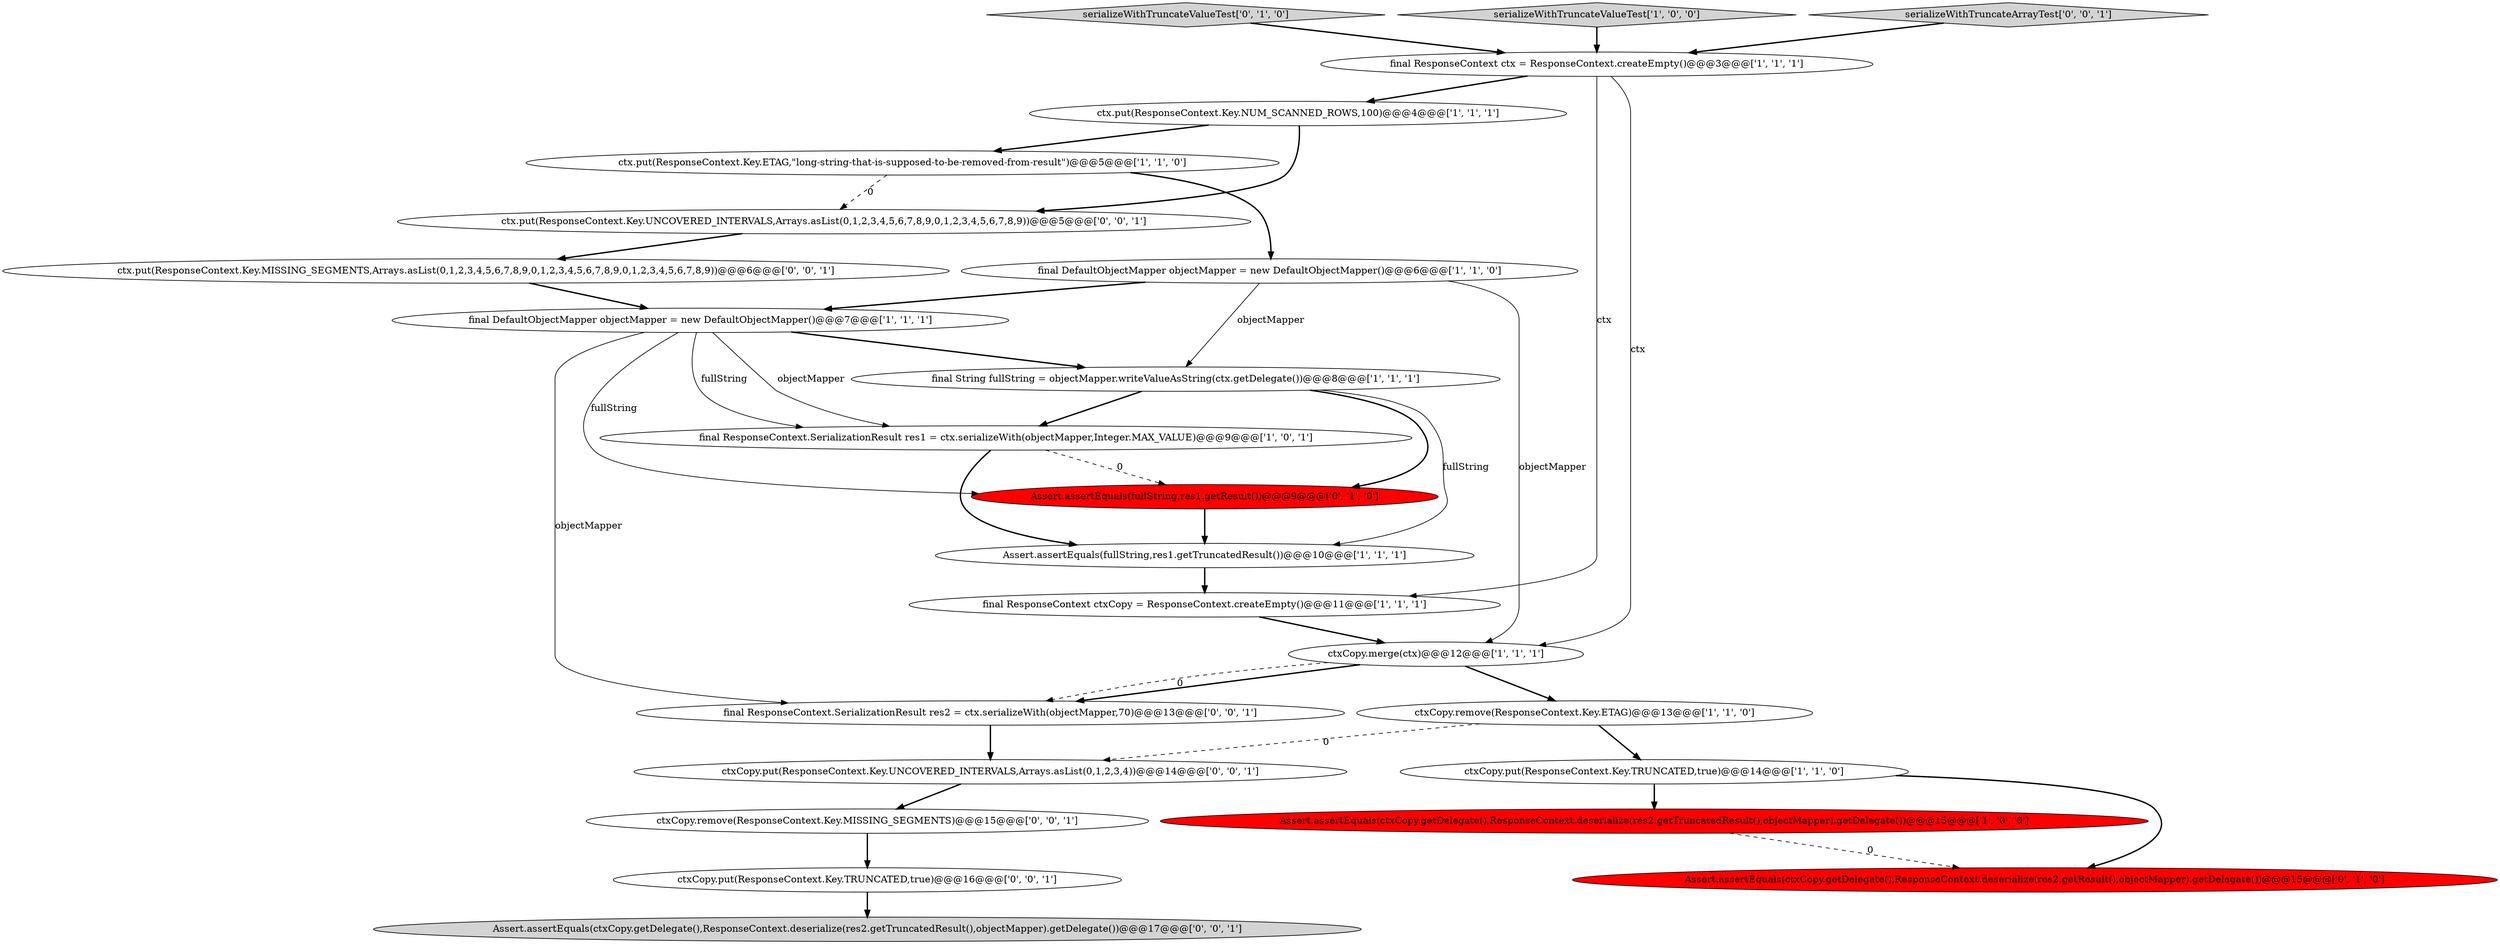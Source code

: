 digraph {
8 [style = filled, label = "ctx.put(ResponseContext.Key.ETAG,\"long-string-that-is-supposed-to-be-removed-from-result\")@@@5@@@['1', '1', '0']", fillcolor = white, shape = ellipse image = "AAA0AAABBB1BBB"];
3 [style = filled, label = "ctx.put(ResponseContext.Key.NUM_SCANNED_ROWS,100)@@@4@@@['1', '1', '1']", fillcolor = white, shape = ellipse image = "AAA0AAABBB1BBB"];
21 [style = filled, label = "ctxCopy.put(ResponseContext.Key.UNCOVERED_INTERVALS,Arrays.asList(0,1,2,3,4))@@@14@@@['0', '0', '1']", fillcolor = white, shape = ellipse image = "AAA0AAABBB3BBB"];
2 [style = filled, label = "Assert.assertEquals(fullString,res1.getTruncatedResult())@@@10@@@['1', '1', '1']", fillcolor = white, shape = ellipse image = "AAA0AAABBB1BBB"];
9 [style = filled, label = "final DefaultObjectMapper objectMapper = new DefaultObjectMapper()@@@6@@@['1', '1', '0']", fillcolor = white, shape = ellipse image = "AAA0AAABBB1BBB"];
12 [style = filled, label = "final ResponseContext ctx = ResponseContext.createEmpty()@@@3@@@['1', '1', '1']", fillcolor = white, shape = ellipse image = "AAA0AAABBB1BBB"];
1 [style = filled, label = "final ResponseContext.SerializationResult res1 = ctx.serializeWith(objectMapper,Integer.MAX_VALUE)@@@9@@@['1', '0', '1']", fillcolor = white, shape = ellipse image = "AAA0AAABBB1BBB"];
24 [style = filled, label = "Assert.assertEquals(ctxCopy.getDelegate(),ResponseContext.deserialize(res2.getTruncatedResult(),objectMapper).getDelegate())@@@17@@@['0', '0', '1']", fillcolor = lightgray, shape = ellipse image = "AAA0AAABBB3BBB"];
20 [style = filled, label = "ctx.put(ResponseContext.Key.MISSING_SEGMENTS,Arrays.asList(0,1,2,3,4,5,6,7,8,9,0,1,2,3,4,5,6,7,8,9,0,1,2,3,4,5,6,7,8,9))@@@6@@@['0', '0', '1']", fillcolor = white, shape = ellipse image = "AAA0AAABBB3BBB"];
14 [style = filled, label = "Assert.assertEquals(ctxCopy.getDelegate(),ResponseContext.deserialize(res2.getResult(),objectMapper).getDelegate())@@@15@@@['0', '1', '0']", fillcolor = red, shape = ellipse image = "AAA1AAABBB2BBB"];
22 [style = filled, label = "final ResponseContext.SerializationResult res2 = ctx.serializeWith(objectMapper,70)@@@13@@@['0', '0', '1']", fillcolor = white, shape = ellipse image = "AAA0AAABBB3BBB"];
15 [style = filled, label = "serializeWithTruncateValueTest['0', '1', '0']", fillcolor = lightgray, shape = diamond image = "AAA0AAABBB2BBB"];
17 [style = filled, label = "ctx.put(ResponseContext.Key.UNCOVERED_INTERVALS,Arrays.asList(0,1,2,3,4,5,6,7,8,9,0,1,2,3,4,5,6,7,8,9))@@@5@@@['0', '0', '1']", fillcolor = white, shape = ellipse image = "AAA0AAABBB3BBB"];
4 [style = filled, label = "serializeWithTruncateValueTest['1', '0', '0']", fillcolor = lightgray, shape = diamond image = "AAA0AAABBB1BBB"];
19 [style = filled, label = "serializeWithTruncateArrayTest['0', '0', '1']", fillcolor = lightgray, shape = diamond image = "AAA0AAABBB3BBB"];
7 [style = filled, label = "Assert.assertEquals(ctxCopy.getDelegate(),ResponseContext.deserialize(res2.getTruncatedResult(),objectMapper).getDelegate())@@@15@@@['1', '0', '0']", fillcolor = red, shape = ellipse image = "AAA1AAABBB1BBB"];
11 [style = filled, label = "final ResponseContext ctxCopy = ResponseContext.createEmpty()@@@11@@@['1', '1', '1']", fillcolor = white, shape = ellipse image = "AAA0AAABBB1BBB"];
5 [style = filled, label = "final DefaultObjectMapper objectMapper = new DefaultObjectMapper()@@@7@@@['1', '1', '1']", fillcolor = white, shape = ellipse image = "AAA0AAABBB1BBB"];
0 [style = filled, label = "final String fullString = objectMapper.writeValueAsString(ctx.getDelegate())@@@8@@@['1', '1', '1']", fillcolor = white, shape = ellipse image = "AAA0AAABBB1BBB"];
18 [style = filled, label = "ctxCopy.remove(ResponseContext.Key.MISSING_SEGMENTS)@@@15@@@['0', '0', '1']", fillcolor = white, shape = ellipse image = "AAA0AAABBB3BBB"];
6 [style = filled, label = "ctxCopy.merge(ctx)@@@12@@@['1', '1', '1']", fillcolor = white, shape = ellipse image = "AAA0AAABBB1BBB"];
23 [style = filled, label = "ctxCopy.put(ResponseContext.Key.TRUNCATED,true)@@@16@@@['0', '0', '1']", fillcolor = white, shape = ellipse image = "AAA0AAABBB3BBB"];
10 [style = filled, label = "ctxCopy.put(ResponseContext.Key.TRUNCATED,true)@@@14@@@['1', '1', '0']", fillcolor = white, shape = ellipse image = "AAA0AAABBB1BBB"];
16 [style = filled, label = "Assert.assertEquals(fullString,res1.getResult())@@@9@@@['0', '1', '0']", fillcolor = red, shape = ellipse image = "AAA1AAABBB2BBB"];
13 [style = filled, label = "ctxCopy.remove(ResponseContext.Key.ETAG)@@@13@@@['1', '1', '0']", fillcolor = white, shape = ellipse image = "AAA0AAABBB1BBB"];
13->10 [style = bold, label=""];
0->16 [style = bold, label=""];
18->23 [style = bold, label=""];
19->12 [style = bold, label=""];
10->14 [style = bold, label=""];
6->22 [style = bold, label=""];
7->14 [style = dashed, label="0"];
5->22 [style = solid, label="objectMapper"];
11->6 [style = bold, label=""];
22->21 [style = bold, label=""];
5->1 [style = solid, label="objectMapper"];
0->2 [style = solid, label="fullString"];
16->2 [style = bold, label=""];
10->7 [style = bold, label=""];
21->18 [style = bold, label=""];
6->22 [style = dashed, label="0"];
20->5 [style = bold, label=""];
9->0 [style = solid, label="objectMapper"];
23->24 [style = bold, label=""];
13->21 [style = dashed, label="0"];
5->0 [style = bold, label=""];
5->16 [style = solid, label="fullString"];
1->16 [style = dashed, label="0"];
0->1 [style = bold, label=""];
3->8 [style = bold, label=""];
6->13 [style = bold, label=""];
12->11 [style = solid, label="ctx"];
8->9 [style = bold, label=""];
5->1 [style = solid, label="fullString"];
9->5 [style = bold, label=""];
4->12 [style = bold, label=""];
12->6 [style = solid, label="ctx"];
3->17 [style = bold, label=""];
8->17 [style = dashed, label="0"];
1->2 [style = bold, label=""];
12->3 [style = bold, label=""];
15->12 [style = bold, label=""];
2->11 [style = bold, label=""];
9->6 [style = solid, label="objectMapper"];
17->20 [style = bold, label=""];
}
